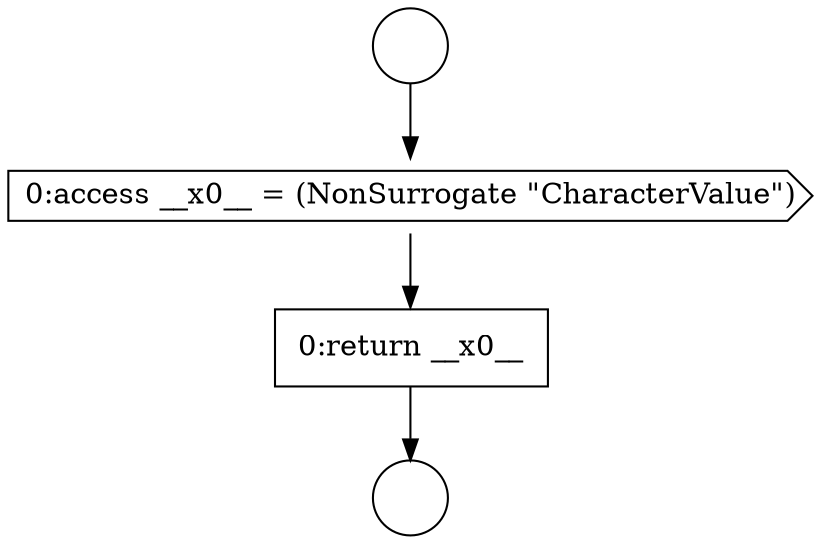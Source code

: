 digraph {
  node13335 [shape=circle label=" " color="black" fillcolor="white" style=filled]
  node13337 [shape=cds, label=<<font color="black">0:access __x0__ = (NonSurrogate &quot;CharacterValue&quot;)</font>> color="black" fillcolor="white" style=filled]
  node13338 [shape=none, margin=0, label=<<font color="black">
    <table border="0" cellborder="1" cellspacing="0" cellpadding="10">
      <tr><td align="left">0:return __x0__</td></tr>
    </table>
  </font>> color="black" fillcolor="white" style=filled]
  node13336 [shape=circle label=" " color="black" fillcolor="white" style=filled]
  node13335 -> node13337 [ color="black"]
  node13337 -> node13338 [ color="black"]
  node13338 -> node13336 [ color="black"]
}
